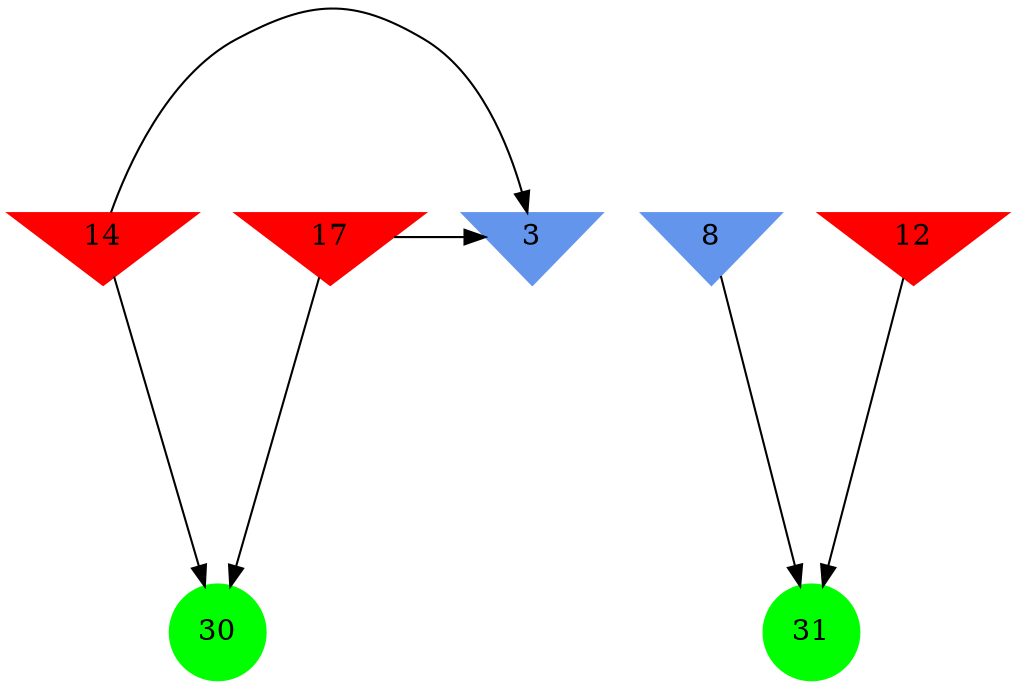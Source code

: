 digraph brain {
	ranksep=2.0;
	3 [shape=invtriangle,style=filled,color=cornflowerblue];
	8 [shape=invtriangle,style=filled,color=cornflowerblue];
	12 [shape=invtriangle,style=filled,color=red];
	14 [shape=invtriangle,style=filled,color=red];
	17 [shape=invtriangle,style=filled,color=red];
	30 [shape=circle,style=filled,color=green];
	31 [shape=circle,style=filled,color=green];
	8	->	31;
	12	->	31;
	17	->	30;
	17	->	3;
	14	->	30;
	14	->	3;
	{ rank=same; 3; 8; 12; 14; 17; }
	{ rank=same; }
	{ rank=same; 30; 31; }
}
